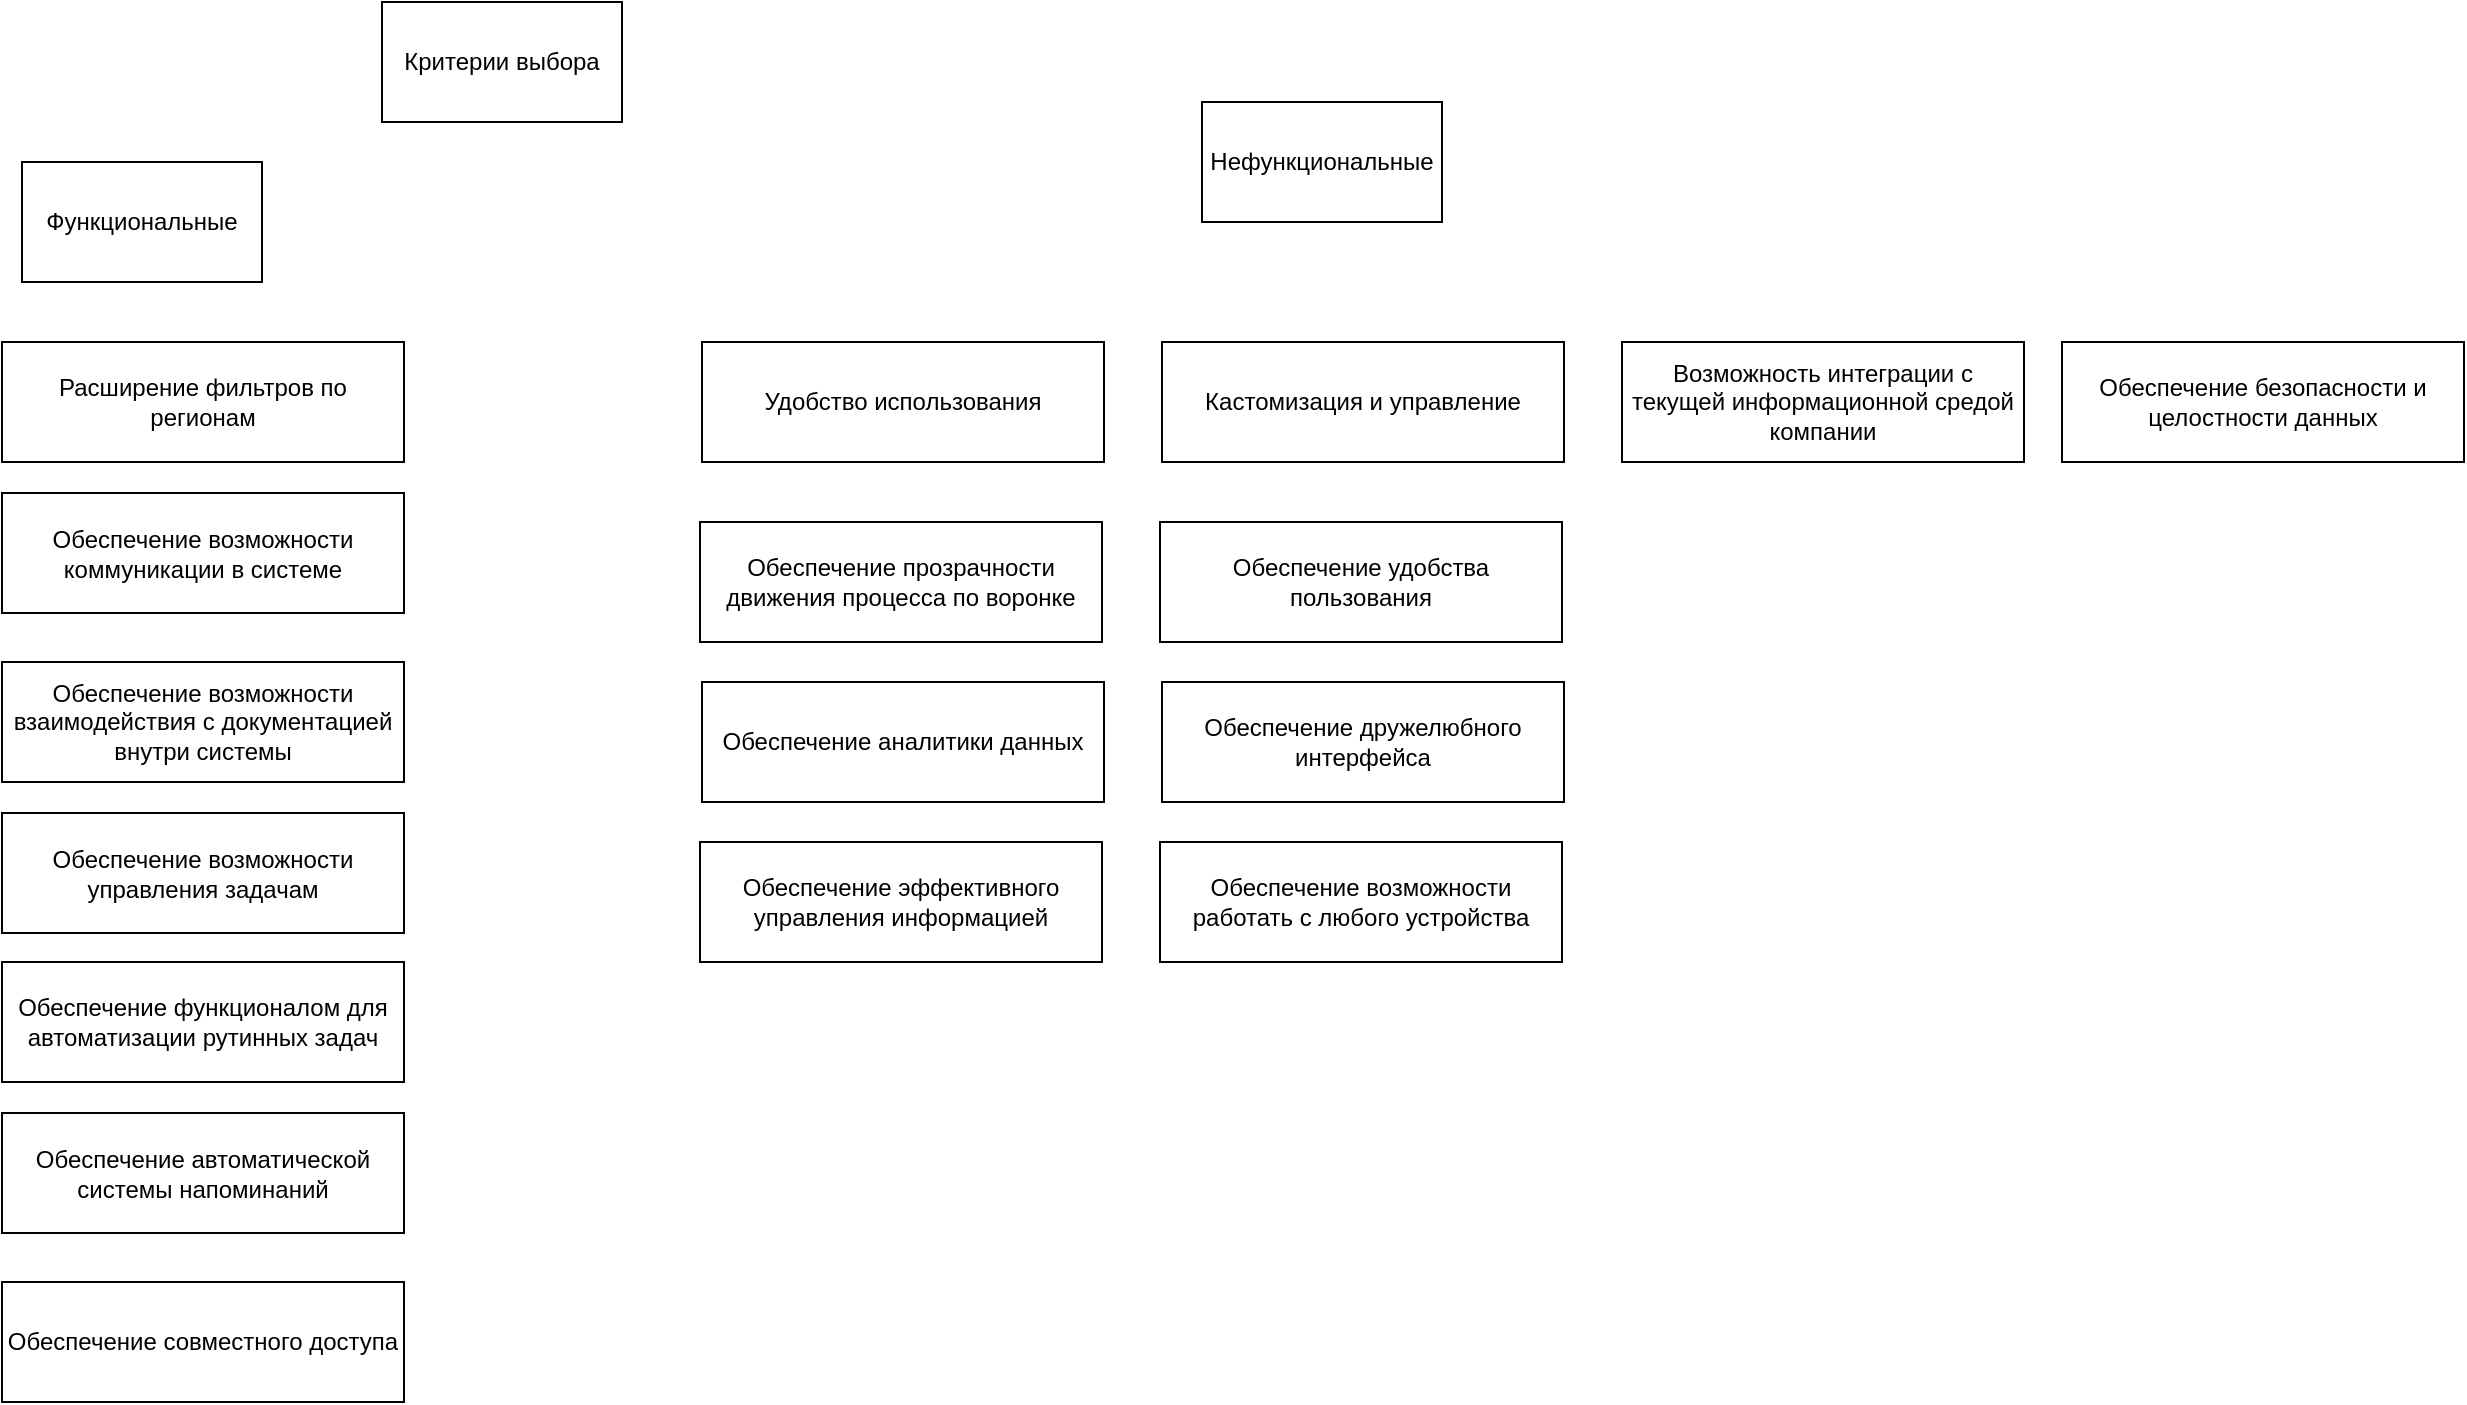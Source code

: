 <mxfile version="22.1.5" type="github">
  <diagram name="Page-1" id="XEkcd8DXK6cYoFrj4VAr">
    <mxGraphModel dx="1960" dy="1146" grid="1" gridSize="10" guides="1" tooltips="1" connect="1" arrows="1" fold="1" page="1" pageScale="1" pageWidth="827" pageHeight="1169" math="0" shadow="0">
      <root>
        <mxCell id="0" />
        <mxCell id="1" parent="0" />
        <mxCell id="MVHBoMpumN7ushQgrpT9-1" value="Критерии выбора" style="rounded=0;whiteSpace=wrap;html=1;" parent="1" vertex="1">
          <mxGeometry x="340" y="110" width="120" height="60" as="geometry" />
        </mxCell>
        <mxCell id="MVHBoMpumN7ushQgrpT9-2" value="Функциональные" style="rounded=0;whiteSpace=wrap;html=1;" parent="1" vertex="1">
          <mxGeometry x="160" y="190" width="120" height="60" as="geometry" />
        </mxCell>
        <mxCell id="MVHBoMpumN7ushQgrpT9-3" value="Нефункциональные" style="rounded=0;whiteSpace=wrap;html=1;" parent="1" vertex="1">
          <mxGeometry x="750" y="160" width="120" height="60" as="geometry" />
        </mxCell>
        <mxCell id="MVHBoMpumN7ushQgrpT9-5" value="Обеспечение прозрачности движения процесса по воронке" style="rounded=0;whiteSpace=wrap;html=1;" parent="1" vertex="1">
          <mxGeometry x="499" y="370" width="201" height="60" as="geometry" />
        </mxCell>
        <mxCell id="MVHBoMpumN7ushQgrpT9-6" value="Обеспечение аналитики данных" style="rounded=0;whiteSpace=wrap;html=1;" parent="1" vertex="1">
          <mxGeometry x="500" y="450" width="201" height="60" as="geometry" />
        </mxCell>
        <mxCell id="MVHBoMpumN7ushQgrpT9-7" value="Обеспечение эффективного управления информацией" style="rounded=0;whiteSpace=wrap;html=1;" parent="1" vertex="1">
          <mxGeometry x="499" y="530" width="201" height="60" as="geometry" />
        </mxCell>
        <mxCell id="MVHBoMpumN7ushQgrpT9-8" value="Возможность интеграции с текущей информационной средой компании" style="rounded=0;whiteSpace=wrap;html=1;" parent="1" vertex="1">
          <mxGeometry x="960" y="280" width="201" height="60" as="geometry" />
        </mxCell>
        <mxCell id="MVHBoMpumN7ushQgrpT9-9" value="Обеспечение безопасности и целостности данных" style="rounded=0;whiteSpace=wrap;html=1;" parent="1" vertex="1">
          <mxGeometry x="1180" y="280" width="201" height="60" as="geometry" />
        </mxCell>
        <mxCell id="MVHBoMpumN7ushQgrpT9-10" value="Удобство использования" style="rounded=0;whiteSpace=wrap;html=1;" parent="1" vertex="1">
          <mxGeometry x="500" y="280" width="201" height="60" as="geometry" />
        </mxCell>
        <mxCell id="MVHBoMpumN7ushQgrpT9-11" value="Кастомизация и управление" style="rounded=0;whiteSpace=wrap;html=1;" parent="1" vertex="1">
          <mxGeometry x="730" y="280" width="201" height="60" as="geometry" />
        </mxCell>
        <mxCell id="ZkaKHpSh5NO_QCCOGs7D-1" value="Обеспечение удобства пользования" style="rounded=0;whiteSpace=wrap;html=1;" vertex="1" parent="1">
          <mxGeometry x="729" y="370" width="201" height="60" as="geometry" />
        </mxCell>
        <mxCell id="ZkaKHpSh5NO_QCCOGs7D-2" value="Обеспечение дружелюбного интерфейса" style="rounded=0;whiteSpace=wrap;html=1;" vertex="1" parent="1">
          <mxGeometry x="730" y="450" width="201" height="60" as="geometry" />
        </mxCell>
        <mxCell id="ZkaKHpSh5NO_QCCOGs7D-3" value="Обеспечение возможности работать с любого устройства" style="rounded=0;whiteSpace=wrap;html=1;" vertex="1" parent="1">
          <mxGeometry x="729" y="530" width="201" height="60" as="geometry" />
        </mxCell>
        <mxCell id="ZkaKHpSh5NO_QCCOGs7D-4" value="Расширение фильтров по регионам" style="rounded=0;whiteSpace=wrap;html=1;" vertex="1" parent="1">
          <mxGeometry x="150" y="280" width="201" height="60" as="geometry" />
        </mxCell>
        <mxCell id="ZkaKHpSh5NO_QCCOGs7D-5" value="Обеспечение возможности коммуникации в системе" style="rounded=0;whiteSpace=wrap;html=1;" vertex="1" parent="1">
          <mxGeometry x="150" y="355.5" width="201" height="60" as="geometry" />
        </mxCell>
        <mxCell id="ZkaKHpSh5NO_QCCOGs7D-7" value="Обеспечение возможности взаимодействия с документацией внутри системы" style="rounded=0;whiteSpace=wrap;html=1;" vertex="1" parent="1">
          <mxGeometry x="150" y="440" width="201" height="60" as="geometry" />
        </mxCell>
        <mxCell id="ZkaKHpSh5NO_QCCOGs7D-8" value="Обеспечение возможности управления задачам" style="rounded=0;whiteSpace=wrap;html=1;" vertex="1" parent="1">
          <mxGeometry x="150" y="515.5" width="201" height="60" as="geometry" />
        </mxCell>
        <mxCell id="ZkaKHpSh5NO_QCCOGs7D-9" value="Обеспечение функционалом для автоматизации рутинных задач" style="rounded=0;whiteSpace=wrap;html=1;" vertex="1" parent="1">
          <mxGeometry x="150" y="590" width="201" height="60" as="geometry" />
        </mxCell>
        <mxCell id="ZkaKHpSh5NO_QCCOGs7D-10" value="Обеспечение автоматической системы напоминаний" style="rounded=0;whiteSpace=wrap;html=1;" vertex="1" parent="1">
          <mxGeometry x="150" y="665.5" width="201" height="60" as="geometry" />
        </mxCell>
        <mxCell id="ZkaKHpSh5NO_QCCOGs7D-11" value="Обеспечение совместного доступа" style="rounded=0;whiteSpace=wrap;html=1;" vertex="1" parent="1">
          <mxGeometry x="150" y="750" width="201" height="60" as="geometry" />
        </mxCell>
      </root>
    </mxGraphModel>
  </diagram>
</mxfile>
